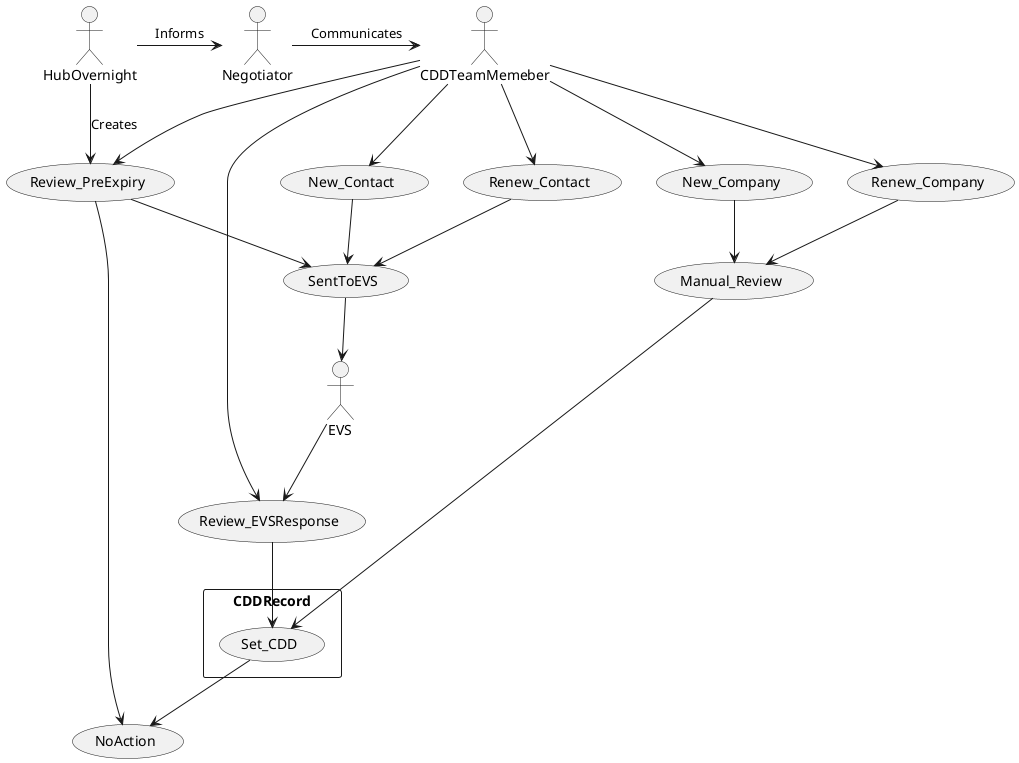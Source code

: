 @startuml
hide empty description

Actor Negotiator
Actor CDDTeamMemeber
Actor EVS
Actor HubOvernight
rectangle CDDRecord {
    (Set_CDD)
}

CDDTeamMemeber --> (Review_PreExpiry)
(Review_PreExpiry) --> (NoAction)
(Review_PreExpiry) --> (SentToEVS)
(SentToEVS) --> EVS
EVS --> (Review_EVSResponse)

CDDTeamMemeber --> (Review_EVSResponse)
(Review_EVSResponse) --> (Set_CDD)
(Set_CDD) --> (NoAction)

CDDTeamMemeber --> (New_Contact)
(New_Contact) --> (SentToEVS)

CDDTeamMemeber --> (Renew_Contact)
(Renew_Contact) --> (SentToEVS)

CDDTeamMemeber --> (New_Company)
(New_Company) --> (Manual_Review)
(Manual_Review) --> (Set_CDD)

CDDTeamMemeber --> (Renew_Company)
(Renew_Company) --> (Manual_Review)

HubOvernight --> (Review_PreExpiry) : Creates
HubOvernight -> Negotiator : Informs
Negotiator -> CDDTeamMemeber : Communicates

@enduml